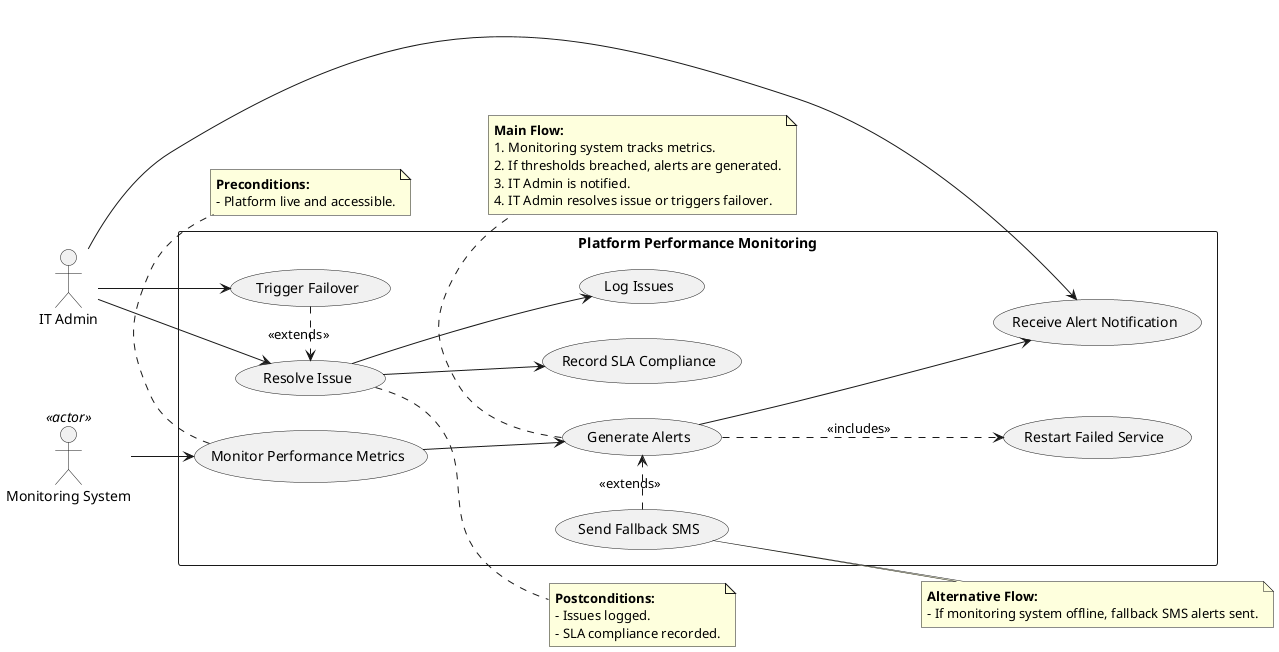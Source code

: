 @startuml
left to right direction

actor "IT Admin" as Admin
actor "Monitoring System" as Monitor <<actor>>

rectangle "Platform Performance Monitoring" {
    usecase "Monitor Performance Metrics" as UC_Monitor
    usecase "Generate Alerts" as UC_Alert
    usecase "Receive Alert Notification" as UC_Notify
    usecase "Resolve Issue" as UC_Resolve
    usecase "Trigger Failover" as UC_Failover
    usecase "Restart Failed Service" as UC_Restart
    usecase "Send Fallback SMS" as UC_SMS
    usecase "Log Issues" as UC_Log
    usecase "Record SLA Compliance" as UC_SLA
}

'--- Associations ---'
Monitor --> UC_Monitor
Admin --> UC_Resolve
Admin --> UC_Failover
Admin --> UC_Notify

'--- Includes (Subflows) ---'
UC_Alert ..> UC_Restart : <<includes>>

'--- Extends (Alternative Flows) ---'
UC_SMS .> UC_Alert : <<extends>>
UC_Failover .> UC_Resolve : <<extends>>

'--- System to System Interaction ---'
UC_Monitor --> UC_Alert
UC_Alert --> UC_Notify
UC_Resolve --> UC_Log
UC_Resolve --> UC_SLA

'--- Notes for Context ---'
note bottom of UC_Monitor
**Preconditions:**
- Platform live and accessible.
end note

note bottom of UC_Alert
**Main Flow:**
1. Monitoring system tracks metrics.
2. If thresholds breached, alerts are generated.
3. IT Admin is notified.
4. IT Admin resolves issue or triggers failover.
end note

note right of UC_SMS
**Alternative Flow:**
- If monitoring system offline, fallback SMS alerts sent.
end note

note right of UC_Resolve
**Postconditions:**
- Issues logged.
- SLA compliance recorded.
end note
@enduml
